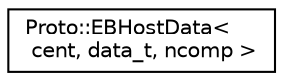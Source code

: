 digraph "Graphical Class Hierarchy"
{
  edge [fontname="Helvetica",fontsize="10",labelfontname="Helvetica",labelfontsize="10"];
  node [fontname="Helvetica",fontsize="10",shape=record];
  rankdir="LR";
  Node0 [label="Proto::EBHostData\<\l cent, data_t, ncomp \>",height=0.2,width=0.4,color="black", fillcolor="white", style="filled",URL="$classProto_1_1EBHostData.html",tooltip="Holder for EB data over a box. "];
}
